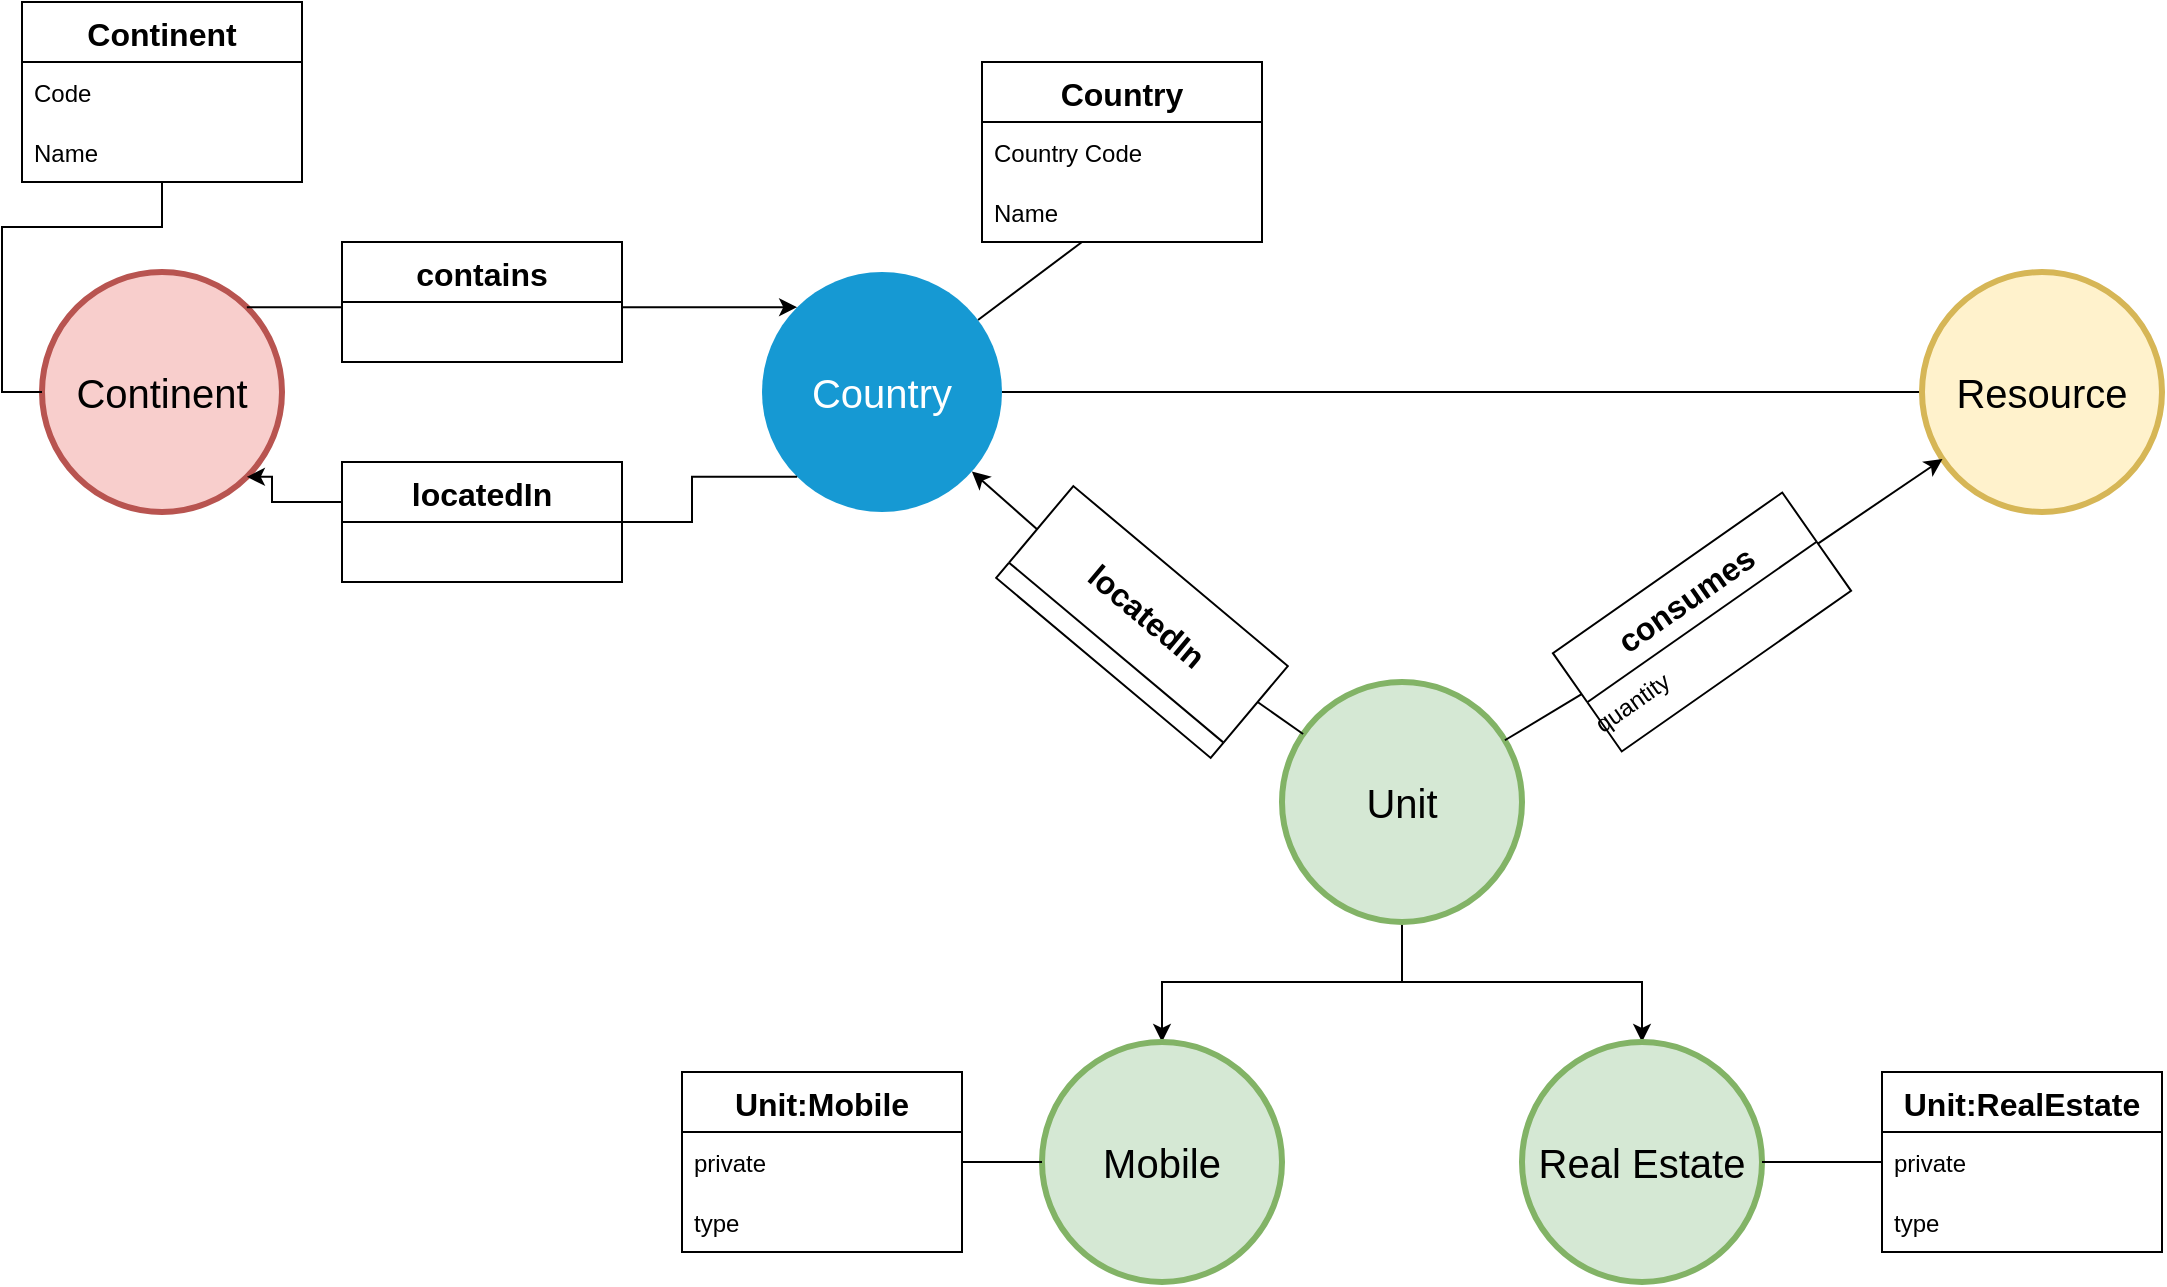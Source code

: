 <mxfile version="20.3.0" type="device"><diagram id="6a731a19-8d31-9384-78a2-239565b7b9f0" name="Page-1"><mxGraphModel dx="2062" dy="1217" grid="1" gridSize="10" guides="1" tooltips="1" connect="1" arrows="1" fold="1" page="1" pageScale="1" pageWidth="1169" pageHeight="827" background="none" math="0" shadow="0"><root><mxCell id="0"/><mxCell id="1" parent="0"/><mxCell id="AkcFXz-6VVMZn2bwOAQl-1557" style="edgeStyle=none;rounded=0;orthogonalLoop=1;jettySize=auto;html=1;startArrow=none;startFill=0;endArrow=none;endFill=0;" edge="1" parent="1" source="1353" target="AkcFXz-6VVMZn2bwOAQl-1521"><mxGeometry relative="1" as="geometry"/></mxCell><mxCell id="AkcFXz-6VVMZn2bwOAQl-1573" style="edgeStyle=none;rounded=0;orthogonalLoop=1;jettySize=auto;html=1;startArrow=none;startFill=0;endArrow=none;endFill=0;" edge="1" parent="1" source="1353" target="AkcFXz-6VVMZn2bwOAQl-1571"><mxGeometry relative="1" as="geometry"/></mxCell><mxCell id="1353" value="Country" style="ellipse;whiteSpace=wrap;html=1;shadow=0;fontFamily=Helvetica;fontSize=20;fontColor=#FFFFFF;align=center;strokeWidth=3;fillColor=#1699D3;strokeColor=none;" parent="1" vertex="1"><mxGeometry x="450" y="185" width="120" height="120" as="geometry"/></mxCell><mxCell id="AkcFXz-6VVMZn2bwOAQl-1531" style="edgeStyle=orthogonalEdgeStyle;rounded=0;orthogonalLoop=1;jettySize=auto;html=1;entryX=0;entryY=0;entryDx=0;entryDy=0;exitX=1;exitY=0;exitDx=0;exitDy=0;startArrow=none;" edge="1" parent="1" source="AkcFXz-6VVMZn2bwOAQl-1547" target="1353"><mxGeometry relative="1" as="geometry"><Array as="points"><mxPoint x="380" y="203"/></Array></mxGeometry></mxCell><mxCell id="AkcFXz-6VVMZn2bwOAQl-1532" style="edgeStyle=orthogonalEdgeStyle;rounded=0;orthogonalLoop=1;jettySize=auto;html=1;exitX=1;exitY=1;exitDx=0;exitDy=0;entryX=0;entryY=1;entryDx=0;entryDy=0;startArrow=none;startFill=1;endArrow=none;endFill=0;" edge="1" parent="1" source="AkcFXz-6VVMZn2bwOAQl-1533" target="1353"><mxGeometry relative="1" as="geometry"><Array as="points"><mxPoint x="380" y="310"/><mxPoint x="415" y="310"/><mxPoint x="415" y="287"/></Array></mxGeometry></mxCell><mxCell id="AkcFXz-6VVMZn2bwOAQl-1515" value="Continent" style="ellipse;whiteSpace=wrap;html=1;shadow=0;fontFamily=Helvetica;fontSize=20;align=center;strokeWidth=3;fillColor=#f8cecc;strokeColor=#b85450;" vertex="1" parent="1"><mxGeometry x="90" y="185" width="120" height="120" as="geometry"/></mxCell><mxCell id="AkcFXz-6VVMZn2bwOAQl-1524" style="edgeStyle=orthogonalEdgeStyle;rounded=0;orthogonalLoop=1;jettySize=auto;html=1;entryX=0.5;entryY=0;entryDx=0;entryDy=0;" edge="1" parent="1" source="AkcFXz-6VVMZn2bwOAQl-1516" target="AkcFXz-6VVMZn2bwOAQl-1517"><mxGeometry relative="1" as="geometry"/></mxCell><mxCell id="AkcFXz-6VVMZn2bwOAQl-1525" style="edgeStyle=orthogonalEdgeStyle;rounded=0;orthogonalLoop=1;jettySize=auto;html=1;entryX=0.5;entryY=0;entryDx=0;entryDy=0;" edge="1" parent="1" source="AkcFXz-6VVMZn2bwOAQl-1516" target="AkcFXz-6VVMZn2bwOAQl-1518"><mxGeometry relative="1" as="geometry"><Array as="points"><mxPoint x="770" y="540"/><mxPoint x="890" y="540"/></Array></mxGeometry></mxCell><mxCell id="AkcFXz-6VVMZn2bwOAQl-1526" style="rounded=0;orthogonalLoop=1;jettySize=auto;html=1;startArrow=none;" edge="1" parent="1" source="AkcFXz-6VVMZn2bwOAQl-1551" target="1353"><mxGeometry relative="1" as="geometry"/></mxCell><mxCell id="AkcFXz-6VVMZn2bwOAQl-1516" value="Unit" style="ellipse;whiteSpace=wrap;html=1;shadow=0;fontFamily=Helvetica;fontSize=20;align=center;strokeWidth=3;fillColor=#d5e8d4;strokeColor=#82b366;" vertex="1" parent="1"><mxGeometry x="710" y="390" width="120" height="120" as="geometry"/></mxCell><mxCell id="AkcFXz-6VVMZn2bwOAQl-1517" value="Mobile" style="ellipse;whiteSpace=wrap;html=1;shadow=0;fontFamily=Helvetica;fontSize=20;align=center;strokeWidth=3;fillColor=#d5e8d4;strokeColor=#82b366;" vertex="1" parent="1"><mxGeometry x="590" y="570" width="120" height="120" as="geometry"/></mxCell><mxCell id="AkcFXz-6VVMZn2bwOAQl-1518" value="Real Estate" style="ellipse;whiteSpace=wrap;html=1;shadow=0;fontFamily=Helvetica;fontSize=20;align=center;strokeWidth=3;fillColor=#d5e8d4;strokeColor=#82b366;" vertex="1" parent="1"><mxGeometry x="830" y="570" width="120" height="120" as="geometry"/></mxCell><mxCell id="AkcFXz-6VVMZn2bwOAQl-1519" value="Country" style="swimlane;fontStyle=1;childLayout=stackLayout;horizontal=1;startSize=30;horizontalStack=0;resizeParent=1;resizeParentMax=0;resizeLast=0;collapsible=1;marginBottom=0;fontSize=16;" vertex="1" parent="1"><mxGeometry x="560" y="80" width="140" height="90" as="geometry"/></mxCell><mxCell id="AkcFXz-6VVMZn2bwOAQl-1520" value="Country Code" style="text;strokeColor=none;fillColor=none;align=left;verticalAlign=middle;spacingLeft=4;spacingRight=4;overflow=hidden;points=[[0,0.5],[1,0.5]];portConstraint=eastwest;rotatable=0;" vertex="1" parent="AkcFXz-6VVMZn2bwOAQl-1519"><mxGeometry y="30" width="140" height="30" as="geometry"/></mxCell><mxCell id="AkcFXz-6VVMZn2bwOAQl-1521" value="Name" style="text;strokeColor=none;fillColor=none;align=left;verticalAlign=middle;spacingLeft=4;spacingRight=4;overflow=hidden;points=[[0,0.5],[1,0.5]];portConstraint=eastwest;rotatable=0;" vertex="1" parent="AkcFXz-6VVMZn2bwOAQl-1519"><mxGeometry y="60" width="140" height="30" as="geometry"/></mxCell><mxCell id="AkcFXz-6VVMZn2bwOAQl-1530" style="edgeStyle=orthogonalEdgeStyle;rounded=0;orthogonalLoop=1;jettySize=auto;html=1;entryX=0;entryY=0.5;entryDx=0;entryDy=0;endArrow=none;endFill=0;" edge="1" parent="1" source="AkcFXz-6VVMZn2bwOAQl-1527" target="AkcFXz-6VVMZn2bwOAQl-1515"><mxGeometry relative="1" as="geometry"/></mxCell><mxCell id="AkcFXz-6VVMZn2bwOAQl-1527" value="Continent" style="swimlane;fontStyle=1;childLayout=stackLayout;horizontal=1;startSize=30;horizontalStack=0;resizeParent=1;resizeParentMax=0;resizeLast=0;collapsible=1;marginBottom=0;fontSize=16;" vertex="1" parent="1"><mxGeometry x="80" y="50" width="140" height="90" as="geometry"/></mxCell><mxCell id="AkcFXz-6VVMZn2bwOAQl-1528" value="Code" style="text;strokeColor=none;fillColor=none;align=left;verticalAlign=middle;spacingLeft=4;spacingRight=4;overflow=hidden;points=[[0,0.5],[1,0.5]];portConstraint=eastwest;rotatable=0;" vertex="1" parent="AkcFXz-6VVMZn2bwOAQl-1527"><mxGeometry y="30" width="140" height="30" as="geometry"/></mxCell><mxCell id="AkcFXz-6VVMZn2bwOAQl-1529" value="Name" style="text;strokeColor=none;fillColor=none;align=left;verticalAlign=middle;spacingLeft=4;spacingRight=4;overflow=hidden;points=[[0,0.5],[1,0.5]];portConstraint=eastwest;rotatable=0;" vertex="1" parent="AkcFXz-6VVMZn2bwOAQl-1527"><mxGeometry y="60" width="140" height="30" as="geometry"/></mxCell><mxCell id="AkcFXz-6VVMZn2bwOAQl-1558" style="edgeStyle=none;rounded=0;orthogonalLoop=1;jettySize=auto;html=1;startArrow=none;startFill=0;endArrow=none;endFill=0;" edge="1" parent="1" source="AkcFXz-6VVMZn2bwOAQl-1552" target="AkcFXz-6VVMZn2bwOAQl-1517"><mxGeometry relative="1" as="geometry"/></mxCell><mxCell id="AkcFXz-6VVMZn2bwOAQl-1552" value="Unit:Mobile" style="swimlane;fontStyle=1;childLayout=stackLayout;horizontal=1;startSize=30;horizontalStack=0;resizeParent=1;resizeParentMax=0;resizeLast=0;collapsible=1;marginBottom=0;fontSize=16;" vertex="1" parent="1"><mxGeometry x="410" y="585" width="140" height="90" as="geometry"/></mxCell><mxCell id="AkcFXz-6VVMZn2bwOAQl-1553" value="private" style="text;strokeColor=none;fillColor=none;align=left;verticalAlign=middle;spacingLeft=4;spacingRight=4;overflow=hidden;points=[[0,0.5],[1,0.5]];portConstraint=eastwest;rotatable=0;" vertex="1" parent="AkcFXz-6VVMZn2bwOAQl-1552"><mxGeometry y="30" width="140" height="30" as="geometry"/></mxCell><mxCell id="AkcFXz-6VVMZn2bwOAQl-1554" value="type" style="text;strokeColor=none;fillColor=none;align=left;verticalAlign=middle;spacingLeft=4;spacingRight=4;overflow=hidden;points=[[0,0.5],[1,0.5]];portConstraint=eastwest;rotatable=0;" vertex="1" parent="AkcFXz-6VVMZn2bwOAQl-1552"><mxGeometry y="60" width="140" height="30" as="geometry"/></mxCell><mxCell id="AkcFXz-6VVMZn2bwOAQl-1570" style="edgeStyle=none;rounded=0;orthogonalLoop=1;jettySize=auto;html=1;startArrow=none;startFill=0;endArrow=none;endFill=0;" edge="1" parent="1" source="AkcFXz-6VVMZn2bwOAQl-1559" target="AkcFXz-6VVMZn2bwOAQl-1518"><mxGeometry relative="1" as="geometry"/></mxCell><mxCell id="AkcFXz-6VVMZn2bwOAQl-1559" value="Unit:RealEstate" style="swimlane;fontStyle=1;childLayout=stackLayout;horizontal=1;startSize=30;horizontalStack=0;resizeParent=1;resizeParentMax=0;resizeLast=0;collapsible=1;marginBottom=0;fontSize=16;" vertex="1" parent="1"><mxGeometry x="1010" y="585" width="140" height="90" as="geometry"/></mxCell><mxCell id="AkcFXz-6VVMZn2bwOAQl-1560" value="private" style="text;strokeColor=none;fillColor=none;align=left;verticalAlign=middle;spacingLeft=4;spacingRight=4;overflow=hidden;points=[[0,0.5],[1,0.5]];portConstraint=eastwest;rotatable=0;" vertex="1" parent="AkcFXz-6VVMZn2bwOAQl-1559"><mxGeometry y="30" width="140" height="30" as="geometry"/></mxCell><mxCell id="AkcFXz-6VVMZn2bwOAQl-1561" value="type" style="text;strokeColor=none;fillColor=none;align=left;verticalAlign=middle;spacingLeft=4;spacingRight=4;overflow=hidden;points=[[0,0.5],[1,0.5]];portConstraint=eastwest;rotatable=0;" vertex="1" parent="AkcFXz-6VVMZn2bwOAQl-1559"><mxGeometry y="60" width="140" height="30" as="geometry"/></mxCell><mxCell id="AkcFXz-6VVMZn2bwOAQl-1588" style="edgeStyle=none;rounded=0;orthogonalLoop=1;jettySize=auto;html=1;startArrow=none;startFill=1;endArrow=none;endFill=0;" edge="1" parent="1" source="AkcFXz-6VVMZn2bwOAQl-1579" target="AkcFXz-6VVMZn2bwOAQl-1516"><mxGeometry relative="1" as="geometry"/></mxCell><mxCell id="AkcFXz-6VVMZn2bwOAQl-1571" value="Resource" style="ellipse;whiteSpace=wrap;html=1;shadow=0;fontFamily=Helvetica;fontSize=20;align=center;strokeWidth=3;fillColor=#fff2cc;strokeColor=#d6b656;" vertex="1" parent="1"><mxGeometry x="1030" y="185" width="120" height="120" as="geometry"/></mxCell><mxCell id="AkcFXz-6VVMZn2bwOAQl-1533" value="locatedIn" style="swimlane;fontStyle=1;childLayout=stackLayout;horizontal=1;startSize=30;horizontalStack=0;resizeParent=1;resizeParentMax=0;resizeLast=0;collapsible=1;marginBottom=0;fontSize=16;" vertex="1" parent="1"><mxGeometry x="240" y="280" width="140" height="60" as="geometry"/></mxCell><mxCell id="AkcFXz-6VVMZn2bwOAQl-1585" value="" style="edgeStyle=orthogonalEdgeStyle;rounded=0;orthogonalLoop=1;jettySize=auto;html=1;exitX=1;exitY=1;exitDx=0;exitDy=0;entryX=0;entryY=1;entryDx=0;entryDy=0;startArrow=classic;startFill=1;endArrow=none;endFill=0;" edge="1" parent="1" source="AkcFXz-6VVMZn2bwOAQl-1515" target="AkcFXz-6VVMZn2bwOAQl-1533"><mxGeometry relative="1" as="geometry"><mxPoint x="152.426" y="287.426" as="sourcePoint"/><mxPoint x="467.574" y="287.426" as="targetPoint"/><Array as="points"><mxPoint x="205" y="287"/><mxPoint x="205" y="300"/><mxPoint x="240" y="300"/></Array></mxGeometry></mxCell><mxCell id="AkcFXz-6VVMZn2bwOAQl-1547" value="contains" style="swimlane;fontStyle=1;childLayout=stackLayout;horizontal=1;startSize=30;horizontalStack=0;resizeParent=1;resizeParentMax=0;resizeLast=0;collapsible=1;marginBottom=0;fontSize=16;" vertex="1" parent="1"><mxGeometry x="240" y="170" width="140" height="60" as="geometry"/></mxCell><mxCell id="AkcFXz-6VVMZn2bwOAQl-1586" value="" style="edgeStyle=orthogonalEdgeStyle;rounded=0;orthogonalLoop=1;jettySize=auto;html=1;entryX=0;entryY=0;entryDx=0;entryDy=0;exitX=1;exitY=0;exitDx=0;exitDy=0;endArrow=none;" edge="1" parent="1" source="AkcFXz-6VVMZn2bwOAQl-1515" target="AkcFXz-6VVMZn2bwOAQl-1547"><mxGeometry relative="1" as="geometry"><mxPoint x="152.426" y="202.574" as="sourcePoint"/><mxPoint x="467.574" y="202.574" as="targetPoint"/><Array as="points"><mxPoint x="240" y="203"/></Array></mxGeometry></mxCell><mxCell id="AkcFXz-6VVMZn2bwOAQl-1579" value="consumes" style="swimlane;fontStyle=1;childLayout=stackLayout;horizontal=1;startSize=30;horizontalStack=0;resizeParent=1;resizeParentMax=0;resizeLast=0;collapsible=1;marginBottom=0;rotation=-35;fontSize=16;" vertex="1" parent="1"><mxGeometry x="850" y="330" width="140" height="60" as="geometry"/></mxCell><mxCell id="AkcFXz-6VVMZn2bwOAQl-1580" value="quantity" style="text;strokeColor=none;fillColor=none;align=left;verticalAlign=middle;spacingLeft=4;spacingRight=4;overflow=hidden;points=[[0,0.5],[1,0.5]];portConstraint=eastwest;rotatable=0;rotation=-35;" vertex="1" parent="AkcFXz-6VVMZn2bwOAQl-1579"><mxGeometry y="30" width="140" height="30" as="geometry"/></mxCell><mxCell id="AkcFXz-6VVMZn2bwOAQl-1589" value="" style="edgeStyle=none;rounded=0;orthogonalLoop=1;jettySize=auto;html=1;startArrow=classic;startFill=1;endArrow=none;endFill=0;" edge="1" parent="1" source="AkcFXz-6VVMZn2bwOAQl-1571" target="AkcFXz-6VVMZn2bwOAQl-1579"><mxGeometry relative="1" as="geometry"><mxPoint x="1021.61" y="265.473" as="sourcePoint"/><mxPoint x="818.384" y="414.518" as="targetPoint"/></mxGeometry></mxCell><mxCell id="AkcFXz-6VVMZn2bwOAQl-1551" value="locatedIn" style="swimlane;fontStyle=1;childLayout=stackLayout;horizontal=1;startSize=50;horizontalStack=0;resizeParent=1;resizeParentMax=0;resizeLast=0;collapsible=1;marginBottom=0;rotation=40;fontSize=16;" vertex="1" parent="1"><mxGeometry x="570" y="330" width="140" height="60" as="geometry"/></mxCell><mxCell id="AkcFXz-6VVMZn2bwOAQl-1590" value="" style="rounded=0;orthogonalLoop=1;jettySize=auto;html=1;endArrow=none;" edge="1" parent="1" source="AkcFXz-6VVMZn2bwOAQl-1516" target="AkcFXz-6VVMZn2bwOAQl-1551"><mxGeometry relative="1" as="geometry"><mxPoint x="722.867" y="412.872" as="sourcePoint"/><mxPoint x="557.116" y="282.149" as="targetPoint"/></mxGeometry></mxCell></root></mxGraphModel></diagram></mxfile>